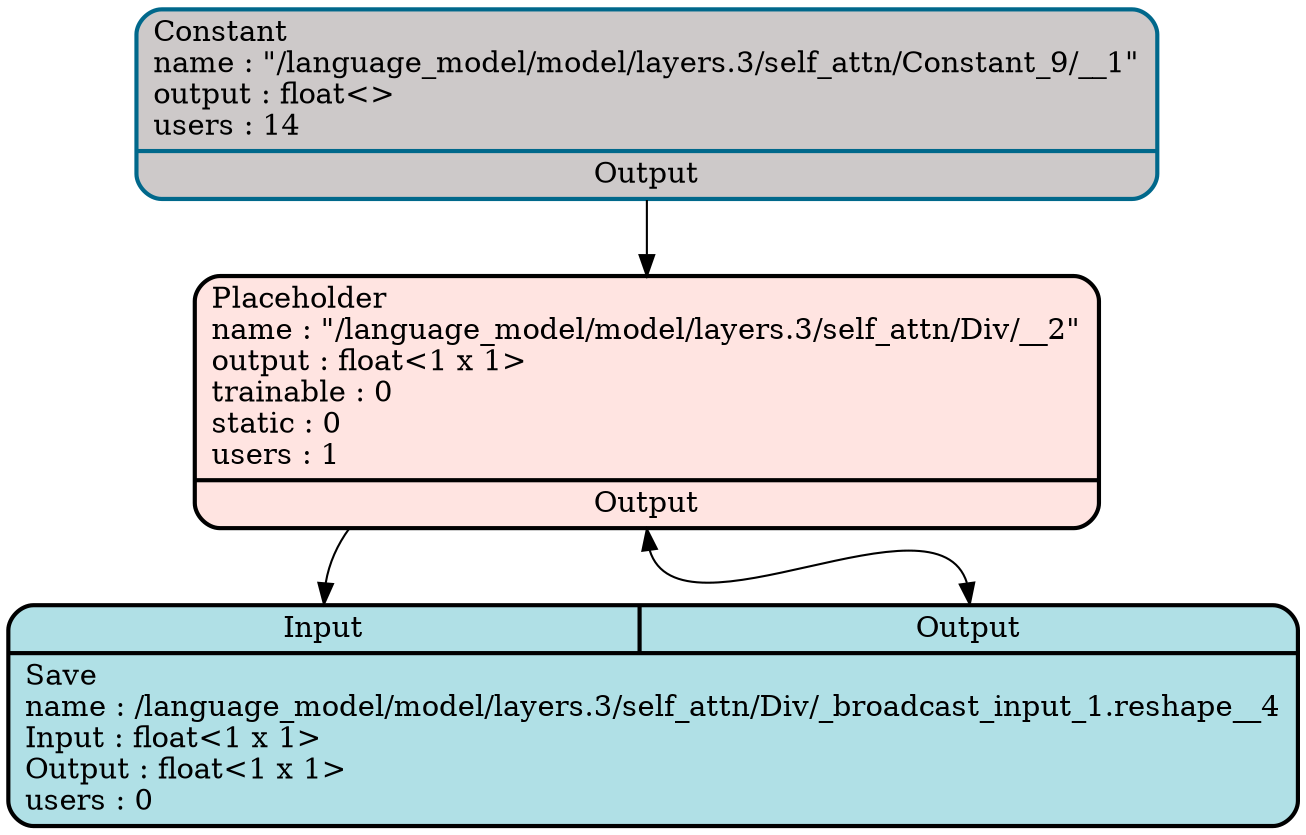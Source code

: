 digraph DAG {
	rankdir=TB;
"/language_model/model/layers.3/self_attn/Div/__4" [
	label = "{{<Input>Input|<Output>Output}|{Save\lname : /language_model/model/layers.3/self_attn/Div/_broadcast_input_1.reshape__4\lInput : float\<1 x 1\>\lOutput : float\<1 x 1\>\lusers : 0\l}}"
	shape = "record"
	style="filled,rounded"
	fillcolor=PowderBlue
penwidth = 2];

"/language_model/model/layers.3/self_attn/Div/__2" [
	label = "{{<Input>Input}|{Reshape\lname : /language_model/model/layers.3/self_attn/Div/_broadcast_input_1.reshape__2\lInput : float\<\>\lDims : [1, 1]\lusers : 1\lResult : float\<1 x 1\>\l}|{<Result>Result}}"
	shape = "record"
	style="filled,rounded"
	fillcolor=Yellow2
penwidth = 2];

"/language_model/model/layers.3/self_attn/Constant_9/__1" [
	label = "{{Constant\lname : \"/language_model/model/layers.3/self_attn/Constant_9/__1\"\loutput : float\<\>\lusers : 14\l}|{<Output>Output}}"
	shape = "record"
	style="filled,rounded"
	fillcolor=Snow3 color=DeepSkyBlue4
penwidth = 2];

"/language_model/model/layers.3/self_attn/Div/__2" [
	label = "{{Placeholder\lname : \"/language_model/model/layers.3/self_attn/Div/__2\"\loutput : float\<1 x 1\>\ltrainable : 0\lstatic : 0\lusers : 1\l}|{<Output>Output}}"
	shape = "record"
	style="filled,rounded"
	fillcolor=MistyRose1
penwidth = 2];

"/language_model/model/layers.3/self_attn/Div/__2" :"Output"  -> "/language_model/model/layers.3/self_attn/Div/__4" :"Output"  [dir="both"];
"/language_model/model/layers.3/self_attn/Constant_9/__1" :"Output"  -> "/language_model/model/layers.3/self_attn/Div/__2" :"Input" ;
"/language_model/model/layers.3/self_attn/Div/__2" :"Result"  -> "/language_model/model/layers.3/self_attn/Div/__4" :"Input" ;
}